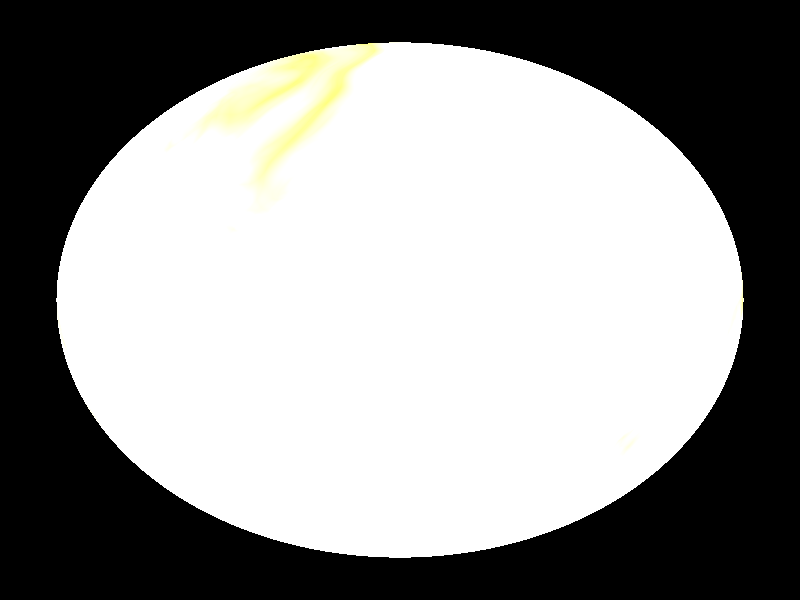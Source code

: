 // Persistence of Vision Ray Tracer Scene Description File
// File: ?.pov
// Vers: 3.1
// Desc: Basic Scene Example
// Date: mm/dd/yy
// Auth: ?[esp]
//

#version 3.1

#include "colors.inc"

global_settings
{
  assumed_gamma 1.0
}

// ----------------------------------------
camera
{
  location  <0.0, 0.5, -3.0>
  direction z
  right     x
  look_at   <0.0, 0.0,  0.0>
}


light_source
{
  0*x // light's position (translated below)
  color red 1.0  green 1.0  blue 1.0  // light's color
  translate <-30, 30, -30>
}

#declare Density1=
  density {
    spherical
    ramp_wave
    color_map {
      [0.0 color rgb <0.0, 0.0, 0.0>]
      [0.2 color rgb <1.0, 0.3, 0.1>]
      [1.0 color rgb <1.0, 1.0, 0.1>]
    } 
  }

#declare Density2=
  density {
    boxed
    ramp_wave
    color_map {
      [0.0 color rgb <0.0, 0.0, 0.0>]
      [0.2 color rgb <0.1, 1.0, 0.3>]
      [1.0 color rgb <0.1, 1.0, 1.0>]
    } 
  }
sphere { 0, 1
  pigment { bozo    
            turbulence 0.3
                        color_map
                        {
                                [ 0 color rgbf<1, 1, 1, 1> ]
                                [ 1 color Red filter 0.9 ]
                        }  
           scale 0.1                        
          }
  finish { ambient 0 diffuse 0 }
  interior { 
    media {
      
      emission 5
      intervals 5
      samples 1, 10
      confidence 0.9999
      variance 1/1
      density {  Density1
      }
    } 
  }
  hollow 
}

sphere
        {
        0, 1.2
        pigment { granite    
            turbulence 0.3
                        color_map
                        {
                                [ 0 color Yellow*2 ]
                                 
                                [ 0.2 color rgbf<1, 1, 1, 1> ]
                                
                        }  
           scale 5                       
          }
          
          hollow
        }